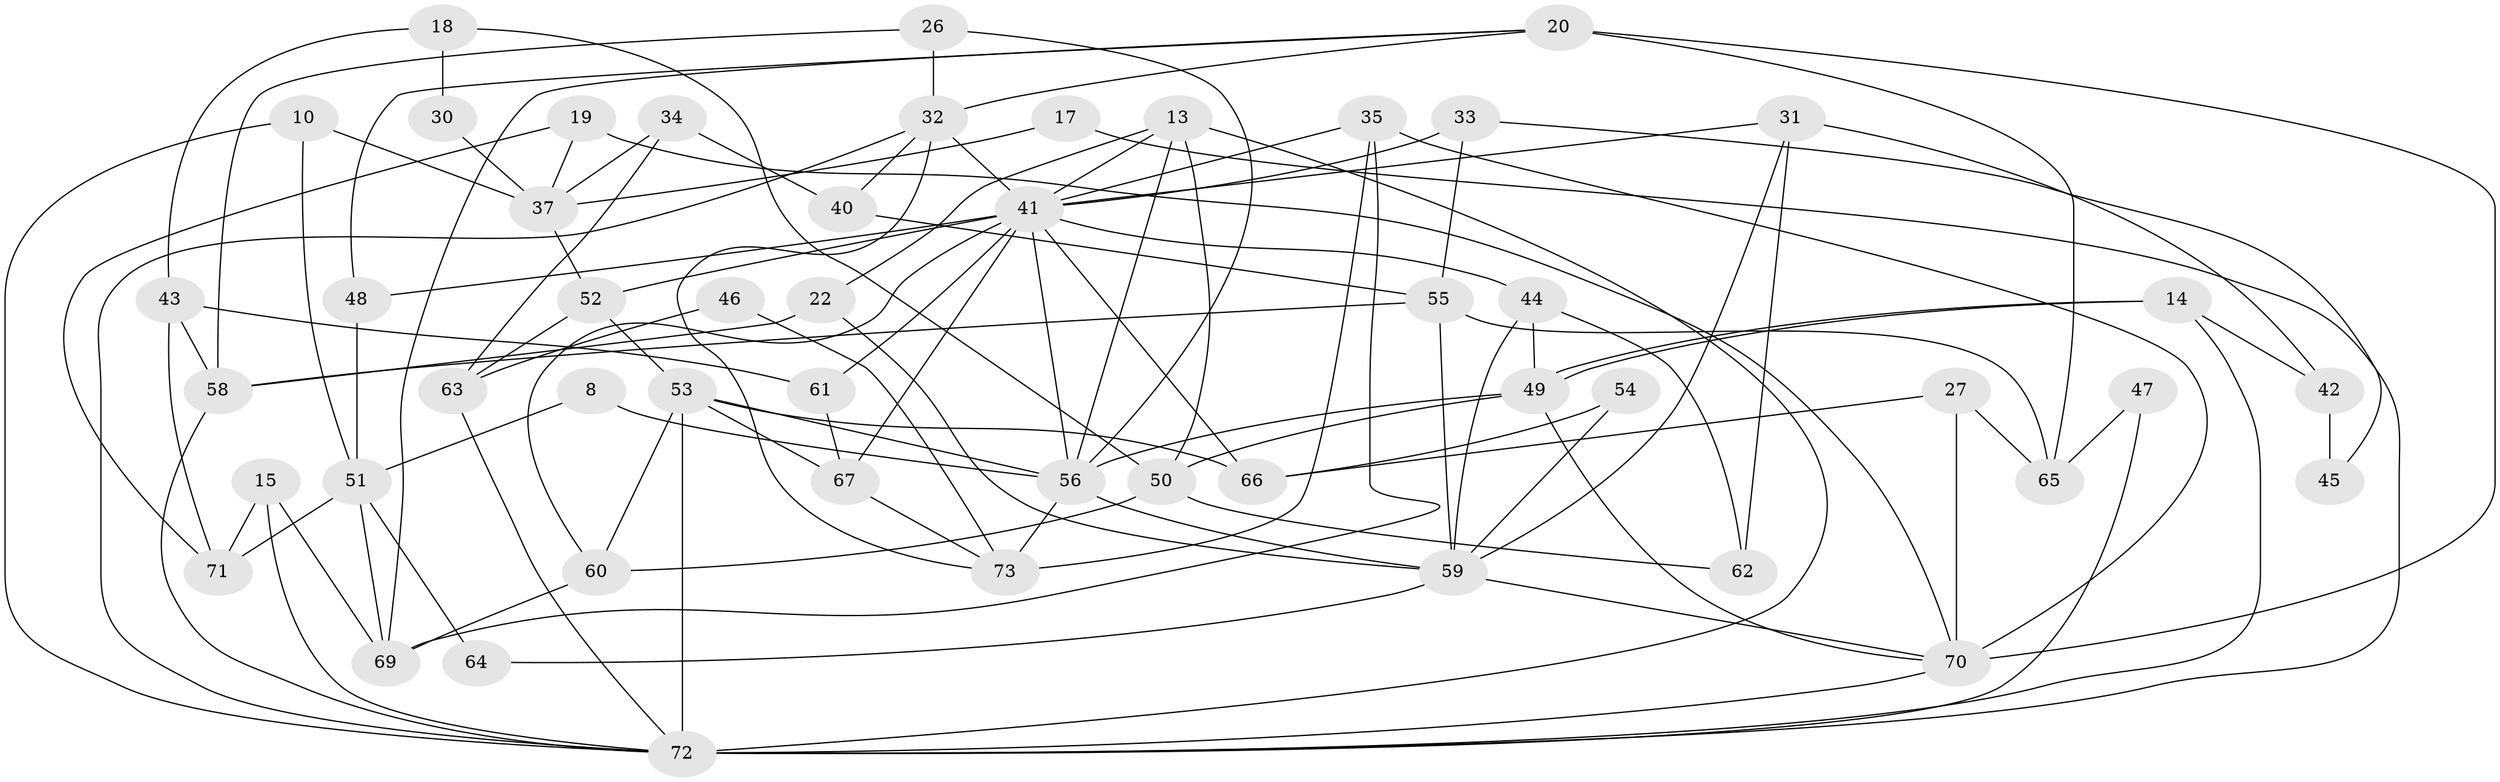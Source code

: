 // original degree distribution, {6: 0.1780821917808219, 3: 0.273972602739726, 4: 0.3150684931506849, 2: 0.1232876712328767, 5: 0.0821917808219178, 7: 0.0273972602739726}
// Generated by graph-tools (version 1.1) at 2025/53/03/04/25 21:53:18]
// undirected, 51 vertices, 109 edges
graph export_dot {
graph [start="1"]
  node [color=gray90,style=filled];
  8;
  10;
  13 [super="+12"];
  14;
  15;
  17;
  18;
  19;
  20;
  22;
  26;
  27;
  30;
  31;
  32 [super="+29"];
  33;
  34;
  35;
  37;
  40;
  41 [super="+5+23"];
  42;
  43;
  44;
  45;
  46;
  47;
  48;
  49;
  50 [super="+25"];
  51;
  52 [super="+36"];
  53 [super="+28"];
  54;
  55;
  56 [super="+24"];
  58;
  59 [super="+39"];
  60 [super="+38+7"];
  61;
  62;
  63;
  64;
  65;
  66;
  67 [super="+11"];
  69;
  70 [super="+68"];
  71;
  72 [super="+16"];
  73 [super="+57"];
  8 -- 56;
  8 -- 51;
  10 -- 51;
  10 -- 37;
  10 -- 72;
  13 -- 22;
  13 -- 41 [weight=2];
  13 -- 50 [weight=2];
  13 -- 72;
  13 -- 56;
  14 -- 49;
  14 -- 49;
  14 -- 72;
  14 -- 42;
  15 -- 69;
  15 -- 72;
  15 -- 71;
  17 -- 37;
  17 -- 72;
  18 -- 50;
  18 -- 43;
  18 -- 30;
  19 -- 71;
  19 -- 37;
  19 -- 70;
  20 -- 65;
  20 -- 69;
  20 -- 32;
  20 -- 48;
  20 -- 70 [weight=2];
  22 -- 58;
  22 -- 59;
  26 -- 58;
  26 -- 32;
  26 -- 56;
  27 -- 70 [weight=2];
  27 -- 65;
  27 -- 66;
  30 -- 37;
  31 -- 62;
  31 -- 42;
  31 -- 59;
  31 -- 41;
  32 -- 41 [weight=2];
  32 -- 40;
  32 -- 73;
  32 -- 72;
  33 -- 55;
  33 -- 45;
  33 -- 41;
  34 -- 40;
  34 -- 37;
  34 -- 63;
  35 -- 69;
  35 -- 70;
  35 -- 73;
  35 -- 41;
  37 -- 52;
  40 -- 55;
  41 -- 61;
  41 -- 60 [weight=3];
  41 -- 66;
  41 -- 67;
  41 -- 44;
  41 -- 48;
  41 -- 52 [weight=2];
  41 -- 56 [weight=2];
  42 -- 45;
  43 -- 61;
  43 -- 58;
  43 -- 71;
  44 -- 49;
  44 -- 59;
  44 -- 62;
  46 -- 63;
  46 -- 73;
  47 -- 65;
  47 -- 72;
  48 -- 51;
  49 -- 70;
  49 -- 50;
  49 -- 56;
  50 -- 60;
  50 -- 62;
  51 -- 71;
  51 -- 64;
  51 -- 69;
  52 -- 53;
  52 -- 63;
  53 -- 56;
  53 -- 66 [weight=2];
  53 -- 72 [weight=2];
  53 -- 67 [weight=2];
  53 -- 60;
  54 -- 59;
  54 -- 66;
  55 -- 58;
  55 -- 59;
  55 -- 65;
  56 -- 73 [weight=3];
  56 -- 59;
  58 -- 72;
  59 -- 64;
  59 -- 70;
  60 -- 69;
  61 -- 67;
  63 -- 72;
  67 -- 73 [weight=2];
  70 -- 72;
}
